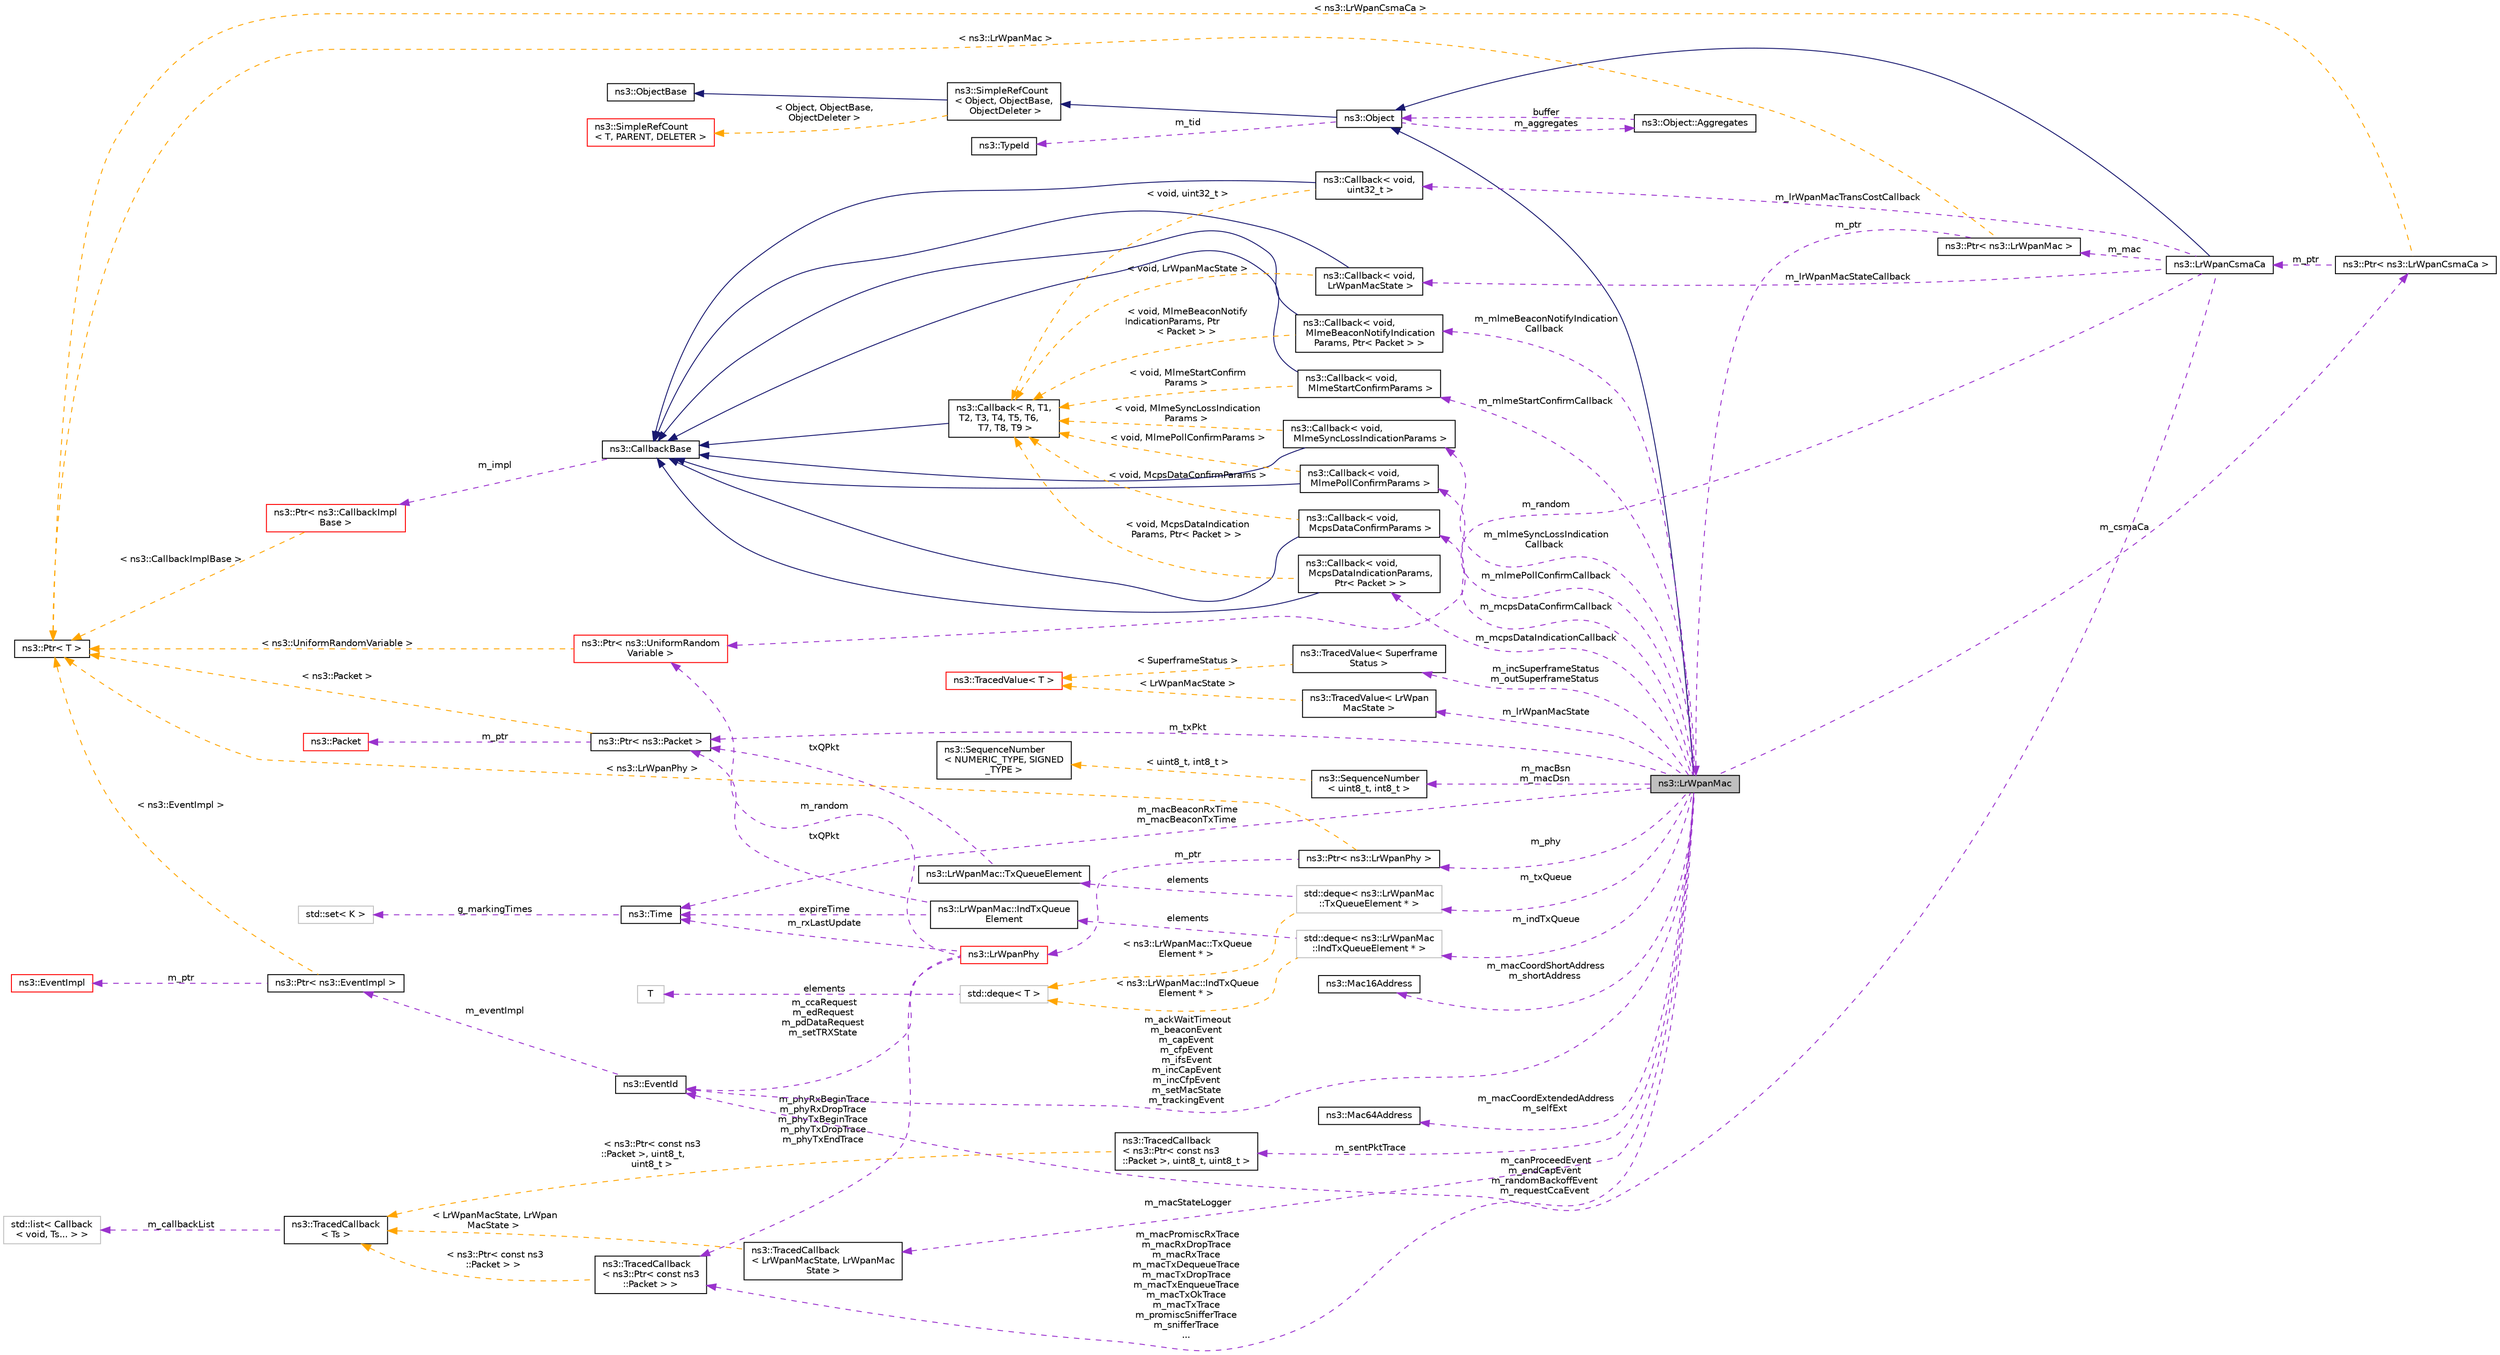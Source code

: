 digraph "ns3::LrWpanMac"
{
 // LATEX_PDF_SIZE
  edge [fontname="Helvetica",fontsize="10",labelfontname="Helvetica",labelfontsize="10"];
  node [fontname="Helvetica",fontsize="10",shape=record];
  rankdir="LR";
  Node1 [label="ns3::LrWpanMac",height=0.2,width=0.4,color="black", fillcolor="grey75", style="filled", fontcolor="black",tooltip="Class that implements the LR-WPAN MAC state machine."];
  Node2 -> Node1 [dir="back",color="midnightblue",fontsize="10",style="solid",fontname="Helvetica"];
  Node2 [label="ns3::Object",height=0.2,width=0.4,color="black", fillcolor="white", style="filled",URL="$classns3_1_1_object.html",tooltip="A base class which provides memory management and object aggregation."];
  Node3 -> Node2 [dir="back",color="midnightblue",fontsize="10",style="solid",fontname="Helvetica"];
  Node3 [label="ns3::SimpleRefCount\l\< Object, ObjectBase,\l ObjectDeleter \>",height=0.2,width=0.4,color="black", fillcolor="white", style="filled",URL="$classns3_1_1_simple_ref_count.html",tooltip=" "];
  Node4 -> Node3 [dir="back",color="midnightblue",fontsize="10",style="solid",fontname="Helvetica"];
  Node4 [label="ns3::ObjectBase",height=0.2,width=0.4,color="black", fillcolor="white", style="filled",URL="$classns3_1_1_object_base.html",tooltip="Anchor the ns-3 type and attribute system."];
  Node5 -> Node3 [dir="back",color="orange",fontsize="10",style="dashed",label=" \< Object, ObjectBase,\l ObjectDeleter \>" ,fontname="Helvetica"];
  Node5 [label="ns3::SimpleRefCount\l\< T, PARENT, DELETER \>",height=0.2,width=0.4,color="red", fillcolor="white", style="filled",URL="$classns3_1_1_simple_ref_count.html",tooltip="A template-based reference counting class."];
  Node7 -> Node2 [dir="back",color="darkorchid3",fontsize="10",style="dashed",label=" m_tid" ,fontname="Helvetica"];
  Node7 [label="ns3::TypeId",height=0.2,width=0.4,color="black", fillcolor="white", style="filled",URL="$classns3_1_1_type_id.html",tooltip="a unique identifier for an interface."];
  Node8 -> Node2 [dir="back",color="darkorchid3",fontsize="10",style="dashed",label=" m_aggregates" ,fontname="Helvetica"];
  Node8 [label="ns3::Object::Aggregates",height=0.2,width=0.4,color="black", fillcolor="white", style="filled",URL="$structns3_1_1_object_1_1_aggregates.html",tooltip="The list of Objects aggregated to this one."];
  Node2 -> Node8 [dir="back",color="darkorchid3",fontsize="10",style="dashed",label=" buffer" ,fontname="Helvetica"];
  Node9 -> Node1 [dir="back",color="darkorchid3",fontsize="10",style="dashed",label=" m_macPromiscRxTrace\nm_macRxDropTrace\nm_macRxTrace\nm_macTxDequeueTrace\nm_macTxDropTrace\nm_macTxEnqueueTrace\nm_macTxOkTrace\nm_macTxTrace\nm_promiscSnifferTrace\nm_snifferTrace\n..." ,fontname="Helvetica"];
  Node9 [label="ns3::TracedCallback\l\< ns3::Ptr\< const ns3\l::Packet \> \>",height=0.2,width=0.4,color="black", fillcolor="white", style="filled",URL="$classns3_1_1_traced_callback.html",tooltip=" "];
  Node10 -> Node9 [dir="back",color="orange",fontsize="10",style="dashed",label=" \< ns3::Ptr\< const ns3\l::Packet \> \>" ,fontname="Helvetica"];
  Node10 [label="ns3::TracedCallback\l\< Ts \>",height=0.2,width=0.4,color="black", fillcolor="white", style="filled",URL="$classns3_1_1_traced_callback.html",tooltip="Forward calls to a chain of Callback."];
  Node11 -> Node10 [dir="back",color="darkorchid3",fontsize="10",style="dashed",label=" m_callbackList" ,fontname="Helvetica"];
  Node11 [label="std::list\< Callback\l\< void, Ts... \> \>",height=0.2,width=0.4,color="grey75", fillcolor="white", style="filled",tooltip=" "];
  Node21 -> Node1 [dir="back",color="darkorchid3",fontsize="10",style="dashed",label=" m_indTxQueue" ,fontname="Helvetica"];
  Node21 [label="std::deque\< ns3::LrWpanMac\l::IndTxQueueElement * \>",height=0.2,width=0.4,color="grey75", fillcolor="white", style="filled",tooltip=" "];
  Node22 -> Node21 [dir="back",color="darkorchid3",fontsize="10",style="dashed",label=" elements" ,fontname="Helvetica"];
  Node22 [label="ns3::LrWpanMac::IndTxQueue\lElement",height=0.2,width=0.4,color="black", fillcolor="white", style="filled",URL="$structns3_1_1_lr_wpan_mac_1_1_ind_tx_queue_element.html",tooltip="Helper structure for managing indirect transmission queue elements."];
  Node23 -> Node22 [dir="back",color="darkorchid3",fontsize="10",style="dashed",label=" expireTime" ,fontname="Helvetica"];
  Node23 [label="ns3::Time",height=0.2,width=0.4,color="black", fillcolor="white", style="filled",URL="$classns3_1_1_time.html",tooltip="Simulation virtual time values and global simulation resolution."];
  Node24 -> Node23 [dir="back",color="darkorchid3",fontsize="10",style="dashed",label=" g_markingTimes" ,fontname="Helvetica"];
  Node24 [label="std::set\< K \>",height=0.2,width=0.4,color="grey75", fillcolor="white", style="filled",tooltip=" "];
  Node26 -> Node22 [dir="back",color="darkorchid3",fontsize="10",style="dashed",label=" txQPkt" ,fontname="Helvetica"];
  Node26 [label="ns3::Ptr\< ns3::Packet \>",height=0.2,width=0.4,color="black", fillcolor="white", style="filled",URL="$classns3_1_1_ptr.html",tooltip=" "];
  Node27 -> Node26 [dir="back",color="darkorchid3",fontsize="10",style="dashed",label=" m_ptr" ,fontname="Helvetica"];
  Node27 [label="ns3::Packet",height=0.2,width=0.4,color="red", fillcolor="white", style="filled",URL="$classns3_1_1_packet.html",tooltip="network packets"];
  Node17 -> Node26 [dir="back",color="orange",fontsize="10",style="dashed",label=" \< ns3::Packet \>" ,fontname="Helvetica"];
  Node17 [label="ns3::Ptr\< T \>",height=0.2,width=0.4,color="black", fillcolor="white", style="filled",URL="$classns3_1_1_ptr.html",tooltip="Smart pointer class similar to boost::intrusive_ptr."];
  Node44 -> Node21 [dir="back",color="orange",fontsize="10",style="dashed",label=" \< ns3::LrWpanMac::IndTxQueue\lElement * \>" ,fontname="Helvetica"];
  Node44 [label="std::deque\< T \>",height=0.2,width=0.4,color="grey75", fillcolor="white", style="filled",tooltip=" "];
  Node20 -> Node44 [dir="back",color="darkorchid3",fontsize="10",style="dashed",label=" elements" ,fontname="Helvetica"];
  Node20 [label="T",height=0.2,width=0.4,color="grey75", fillcolor="white", style="filled",tooltip=" "];
  Node45 -> Node1 [dir="back",color="darkorchid3",fontsize="10",style="dashed",label=" m_txQueue" ,fontname="Helvetica"];
  Node45 [label="std::deque\< ns3::LrWpanMac\l::TxQueueElement * \>",height=0.2,width=0.4,color="grey75", fillcolor="white", style="filled",tooltip=" "];
  Node46 -> Node45 [dir="back",color="darkorchid3",fontsize="10",style="dashed",label=" elements" ,fontname="Helvetica"];
  Node46 [label="ns3::LrWpanMac::TxQueueElement",height=0.2,width=0.4,color="black", fillcolor="white", style="filled",URL="$structns3_1_1_lr_wpan_mac_1_1_tx_queue_element.html",tooltip="Helper structure for managing transmission queue elements."];
  Node26 -> Node46 [dir="back",color="darkorchid3",fontsize="10",style="dashed",label=" txQPkt" ,fontname="Helvetica"];
  Node44 -> Node45 [dir="back",color="orange",fontsize="10",style="dashed",label=" \< ns3::LrWpanMac::TxQueue\lElement * \>" ,fontname="Helvetica"];
  Node47 -> Node1 [dir="back",color="darkorchid3",fontsize="10",style="dashed",label=" m_macStateLogger" ,fontname="Helvetica"];
  Node47 [label="ns3::TracedCallback\l\< LrWpanMacState, LrWpanMac\lState \>",height=0.2,width=0.4,color="black", fillcolor="white", style="filled",URL="$classns3_1_1_traced_callback.html",tooltip=" "];
  Node10 -> Node47 [dir="back",color="orange",fontsize="10",style="dashed",label=" \< LrWpanMacState, LrWpan\lMacState \>" ,fontname="Helvetica"];
  Node48 -> Node1 [dir="back",color="darkorchid3",fontsize="10",style="dashed",label=" m_macCoordExtendedAddress\nm_selfExt" ,fontname="Helvetica"];
  Node48 [label="ns3::Mac64Address",height=0.2,width=0.4,color="black", fillcolor="white", style="filled",URL="$classns3_1_1_mac64_address.html",tooltip="an EUI-64 address"];
  Node49 -> Node1 [dir="back",color="darkorchid3",fontsize="10",style="dashed",label=" m_ackWaitTimeout\nm_beaconEvent\nm_capEvent\nm_cfpEvent\nm_ifsEvent\nm_incCapEvent\nm_incCfpEvent\nm_setMacState\nm_trackingEvent" ,fontname="Helvetica"];
  Node49 [label="ns3::EventId",height=0.2,width=0.4,color="black", fillcolor="white", style="filled",URL="$classns3_1_1_event_id.html",tooltip="An identifier for simulation events."];
  Node50 -> Node49 [dir="back",color="darkorchid3",fontsize="10",style="dashed",label=" m_eventImpl" ,fontname="Helvetica"];
  Node50 [label="ns3::Ptr\< ns3::EventImpl \>",height=0.2,width=0.4,color="black", fillcolor="white", style="filled",URL="$classns3_1_1_ptr.html",tooltip=" "];
  Node51 -> Node50 [dir="back",color="darkorchid3",fontsize="10",style="dashed",label=" m_ptr" ,fontname="Helvetica"];
  Node51 [label="ns3::EventImpl",height=0.2,width=0.4,color="red", fillcolor="white", style="filled",URL="$classns3_1_1_event_impl.html",tooltip="A simulation event."];
  Node17 -> Node50 [dir="back",color="orange",fontsize="10",style="dashed",label=" \< ns3::EventImpl \>" ,fontname="Helvetica"];
  Node53 -> Node1 [dir="back",color="darkorchid3",fontsize="10",style="dashed",label=" m_mlmeStartConfirmCallback" ,fontname="Helvetica"];
  Node53 [label="ns3::Callback\< void,\l MlmeStartConfirmParams \>",height=0.2,width=0.4,color="black", fillcolor="white", style="filled",URL="$classns3_1_1_callback.html",tooltip=" "];
  Node13 -> Node53 [dir="back",color="midnightblue",fontsize="10",style="solid",fontname="Helvetica"];
  Node13 [label="ns3::CallbackBase",height=0.2,width=0.4,color="black", fillcolor="white", style="filled",URL="$classns3_1_1_callback_base.html",tooltip="Base class for Callback class."];
  Node14 -> Node13 [dir="back",color="darkorchid3",fontsize="10",style="dashed",label=" m_impl" ,fontname="Helvetica"];
  Node14 [label="ns3::Ptr\< ns3::CallbackImpl\lBase \>",height=0.2,width=0.4,color="red", fillcolor="white", style="filled",URL="$classns3_1_1_ptr.html",tooltip=" "];
  Node17 -> Node14 [dir="back",color="orange",fontsize="10",style="dashed",label=" \< ns3::CallbackImplBase \>" ,fontname="Helvetica"];
  Node18 -> Node53 [dir="back",color="orange",fontsize="10",style="dashed",label=" \< void, MlmeStartConfirm\lParams \>" ,fontname="Helvetica"];
  Node18 [label="ns3::Callback\< R, T1,\l T2, T3, T4, T5, T6,\l T7, T8, T9 \>",height=0.2,width=0.4,color="black", fillcolor="white", style="filled",URL="$classns3_1_1_callback.html",tooltip="Callback template class."];
  Node13 -> Node18 [dir="back",color="midnightblue",fontsize="10",style="solid",fontname="Helvetica"];
  Node54 -> Node1 [dir="back",color="darkorchid3",fontsize="10",style="dashed",label=" m_csmaCa" ,fontname="Helvetica"];
  Node54 [label="ns3::Ptr\< ns3::LrWpanCsmaCa \>",height=0.2,width=0.4,color="black", fillcolor="white", style="filled",URL="$classns3_1_1_ptr.html",tooltip=" "];
  Node55 -> Node54 [dir="back",color="darkorchid3",fontsize="10",style="dashed",label=" m_ptr" ,fontname="Helvetica"];
  Node55 [label="ns3::LrWpanCsmaCa",height=0.2,width=0.4,color="black", fillcolor="white", style="filled",URL="$classns3_1_1_lr_wpan_csma_ca.html",tooltip="This class is a helper for the LrWpanMac to manage the Csma/CA state machine according to IEEE 802...."];
  Node2 -> Node55 [dir="back",color="midnightblue",fontsize="10",style="solid",fontname="Helvetica"];
  Node56 -> Node55 [dir="back",color="darkorchid3",fontsize="10",style="dashed",label=" m_lrWpanMacTransCostCallback" ,fontname="Helvetica"];
  Node56 [label="ns3::Callback\< void,\l uint32_t \>",height=0.2,width=0.4,color="black", fillcolor="white", style="filled",URL="$classns3_1_1_callback.html",tooltip=" "];
  Node13 -> Node56 [dir="back",color="midnightblue",fontsize="10",style="solid",fontname="Helvetica"];
  Node18 -> Node56 [dir="back",color="orange",fontsize="10",style="dashed",label=" \< void, uint32_t \>" ,fontname="Helvetica"];
  Node49 -> Node55 [dir="back",color="darkorchid3",fontsize="10",style="dashed",label=" m_canProceedEvent\nm_endCapEvent\nm_randomBackoffEvent\nm_requestCcaEvent" ,fontname="Helvetica"];
  Node57 -> Node55 [dir="back",color="darkorchid3",fontsize="10",style="dashed",label=" m_random" ,fontname="Helvetica"];
  Node57 [label="ns3::Ptr\< ns3::UniformRandom\lVariable \>",height=0.2,width=0.4,color="red", fillcolor="white", style="filled",URL="$classns3_1_1_ptr.html",tooltip=" "];
  Node17 -> Node57 [dir="back",color="orange",fontsize="10",style="dashed",label=" \< ns3::UniformRandomVariable \>" ,fontname="Helvetica"];
  Node61 -> Node55 [dir="back",color="darkorchid3",fontsize="10",style="dashed",label=" m_mac" ,fontname="Helvetica"];
  Node61 [label="ns3::Ptr\< ns3::LrWpanMac \>",height=0.2,width=0.4,color="black", fillcolor="white", style="filled",URL="$classns3_1_1_ptr.html",tooltip=" "];
  Node1 -> Node61 [dir="back",color="darkorchid3",fontsize="10",style="dashed",label=" m_ptr" ,fontname="Helvetica"];
  Node17 -> Node61 [dir="back",color="orange",fontsize="10",style="dashed",label=" \< ns3::LrWpanMac \>" ,fontname="Helvetica"];
  Node62 -> Node55 [dir="back",color="darkorchid3",fontsize="10",style="dashed",label=" m_lrWpanMacStateCallback" ,fontname="Helvetica"];
  Node62 [label="ns3::Callback\< void,\l LrWpanMacState \>",height=0.2,width=0.4,color="black", fillcolor="white", style="filled",URL="$classns3_1_1_callback.html",tooltip=" "];
  Node13 -> Node62 [dir="back",color="midnightblue",fontsize="10",style="solid",fontname="Helvetica"];
  Node18 -> Node62 [dir="back",color="orange",fontsize="10",style="dashed",label=" \< void, LrWpanMacState \>" ,fontname="Helvetica"];
  Node17 -> Node54 [dir="back",color="orange",fontsize="10",style="dashed",label=" \< ns3::LrWpanCsmaCa \>" ,fontname="Helvetica"];
  Node23 -> Node1 [dir="back",color="darkorchid3",fontsize="10",style="dashed",label=" m_macBeaconRxTime\nm_macBeaconTxTime" ,fontname="Helvetica"];
  Node63 -> Node1 [dir="back",color="darkorchid3",fontsize="10",style="dashed",label=" m_sentPktTrace" ,fontname="Helvetica"];
  Node63 [label="ns3::TracedCallback\l\< ns3::Ptr\< const ns3\l::Packet \>, uint8_t, uint8_t \>",height=0.2,width=0.4,color="black", fillcolor="white", style="filled",URL="$classns3_1_1_traced_callback.html",tooltip=" "];
  Node10 -> Node63 [dir="back",color="orange",fontsize="10",style="dashed",label=" \< ns3::Ptr\< const ns3\l::Packet \>, uint8_t,\l uint8_t \>" ,fontname="Helvetica"];
  Node26 -> Node1 [dir="back",color="darkorchid3",fontsize="10",style="dashed",label=" m_txPkt" ,fontname="Helvetica"];
  Node64 -> Node1 [dir="back",color="darkorchid3",fontsize="10",style="dashed",label=" m_mcpsDataIndicationCallback" ,fontname="Helvetica"];
  Node64 [label="ns3::Callback\< void,\l McpsDataIndicationParams,\l Ptr\< Packet \> \>",height=0.2,width=0.4,color="black", fillcolor="white", style="filled",URL="$classns3_1_1_callback.html",tooltip=" "];
  Node13 -> Node64 [dir="back",color="midnightblue",fontsize="10",style="solid",fontname="Helvetica"];
  Node18 -> Node64 [dir="back",color="orange",fontsize="10",style="dashed",label=" \< void, McpsDataIndication\lParams, Ptr\< Packet \> \>" ,fontname="Helvetica"];
  Node65 -> Node1 [dir="back",color="darkorchid3",fontsize="10",style="dashed",label=" m_mlmeSyncLossIndication\lCallback" ,fontname="Helvetica"];
  Node65 [label="ns3::Callback\< void,\l MlmeSyncLossIndicationParams \>",height=0.2,width=0.4,color="black", fillcolor="white", style="filled",URL="$classns3_1_1_callback.html",tooltip=" "];
  Node13 -> Node65 [dir="back",color="midnightblue",fontsize="10",style="solid",fontname="Helvetica"];
  Node18 -> Node65 [dir="back",color="orange",fontsize="10",style="dashed",label=" \< void, MlmeSyncLossIndication\lParams \>" ,fontname="Helvetica"];
  Node66 -> Node1 [dir="back",color="darkorchid3",fontsize="10",style="dashed",label=" m_mcpsDataConfirmCallback" ,fontname="Helvetica"];
  Node66 [label="ns3::Callback\< void,\l McpsDataConfirmParams \>",height=0.2,width=0.4,color="black", fillcolor="white", style="filled",URL="$classns3_1_1_callback.html",tooltip=" "];
  Node13 -> Node66 [dir="back",color="midnightblue",fontsize="10",style="solid",fontname="Helvetica"];
  Node18 -> Node66 [dir="back",color="orange",fontsize="10",style="dashed",label=" \< void, McpsDataConfirmParams \>" ,fontname="Helvetica"];
  Node67 -> Node1 [dir="back",color="darkorchid3",fontsize="10",style="dashed",label=" m_incSuperframeStatus\nm_outSuperframeStatus" ,fontname="Helvetica"];
  Node67 [label="ns3::TracedValue\< Superframe\lStatus \>",height=0.2,width=0.4,color="black", fillcolor="white", style="filled",URL="$classns3_1_1_traced_value.html",tooltip=" "];
  Node68 -> Node67 [dir="back",color="orange",fontsize="10",style="dashed",label=" \< SuperframeStatus \>" ,fontname="Helvetica"];
  Node68 [label="ns3::TracedValue\< T \>",height=0.2,width=0.4,color="red", fillcolor="white", style="filled",URL="$classns3_1_1_traced_value.html",tooltip="Trace classes with value semantics."];
  Node70 -> Node1 [dir="back",color="darkorchid3",fontsize="10",style="dashed",label=" m_lrWpanMacState" ,fontname="Helvetica"];
  Node70 [label="ns3::TracedValue\< LrWpan\lMacState \>",height=0.2,width=0.4,color="black", fillcolor="white", style="filled",URL="$classns3_1_1_traced_value.html",tooltip=" "];
  Node68 -> Node70 [dir="back",color="orange",fontsize="10",style="dashed",label=" \< LrWpanMacState \>" ,fontname="Helvetica"];
  Node71 -> Node1 [dir="back",color="darkorchid3",fontsize="10",style="dashed",label=" m_phy" ,fontname="Helvetica"];
  Node71 [label="ns3::Ptr\< ns3::LrWpanPhy \>",height=0.2,width=0.4,color="black", fillcolor="white", style="filled",URL="$classns3_1_1_ptr.html",tooltip=" "];
  Node72 -> Node71 [dir="back",color="darkorchid3",fontsize="10",style="dashed",label=" m_ptr" ,fontname="Helvetica"];
  Node72 [label="ns3::LrWpanPhy",height=0.2,width=0.4,color="red", fillcolor="white", style="filled",URL="$classns3_1_1_lr_wpan_phy.html",tooltip="Make LrWpanPhy a SpectrumPhy so we can enable the eventual modeling of device interference."];
  Node9 -> Node72 [dir="back",color="darkorchid3",fontsize="10",style="dashed",label=" m_phyRxBeginTrace\nm_phyRxDropTrace\nm_phyTxBeginTrace\nm_phyTxDropTrace\nm_phyTxEndTrace" ,fontname="Helvetica"];
  Node49 -> Node72 [dir="back",color="darkorchid3",fontsize="10",style="dashed",label=" m_ccaRequest\nm_edRequest\nm_pdDataRequest\nm_setTRXState" ,fontname="Helvetica"];
  Node23 -> Node72 [dir="back",color="darkorchid3",fontsize="10",style="dashed",label=" m_rxLastUpdate" ,fontname="Helvetica"];
  Node57 -> Node72 [dir="back",color="darkorchid3",fontsize="10",style="dashed",label=" m_random" ,fontname="Helvetica"];
  Node17 -> Node71 [dir="back",color="orange",fontsize="10",style="dashed",label=" \< ns3::LrWpanPhy \>" ,fontname="Helvetica"];
  Node121 -> Node1 [dir="back",color="darkorchid3",fontsize="10",style="dashed",label=" m_macBsn\nm_macDsn" ,fontname="Helvetica"];
  Node121 [label="ns3::SequenceNumber\l\< uint8_t, int8_t \>",height=0.2,width=0.4,color="black", fillcolor="white", style="filled",URL="$classns3_1_1_sequence_number.html",tooltip=" "];
  Node122 -> Node121 [dir="back",color="orange",fontsize="10",style="dashed",label=" \< uint8_t, int8_t \>" ,fontname="Helvetica"];
  Node122 [label="ns3::SequenceNumber\l\< NUMERIC_TYPE, SIGNED\l_TYPE \>",height=0.2,width=0.4,color="black", fillcolor="white", style="filled",URL="$classns3_1_1_sequence_number.html",tooltip="Generic \"sequence number\" class."];
  Node123 -> Node1 [dir="back",color="darkorchid3",fontsize="10",style="dashed",label=" m_mlmePollConfirmCallback" ,fontname="Helvetica"];
  Node123 [label="ns3::Callback\< void,\l MlmePollConfirmParams \>",height=0.2,width=0.4,color="black", fillcolor="white", style="filled",URL="$classns3_1_1_callback.html",tooltip=" "];
  Node13 -> Node123 [dir="back",color="midnightblue",fontsize="10",style="solid",fontname="Helvetica"];
  Node18 -> Node123 [dir="back",color="orange",fontsize="10",style="dashed",label=" \< void, MlmePollConfirmParams \>" ,fontname="Helvetica"];
  Node124 -> Node1 [dir="back",color="darkorchid3",fontsize="10",style="dashed",label=" m_mlmeBeaconNotifyIndication\lCallback" ,fontname="Helvetica"];
  Node124 [label="ns3::Callback\< void,\l MlmeBeaconNotifyIndication\lParams, Ptr\< Packet \> \>",height=0.2,width=0.4,color="black", fillcolor="white", style="filled",URL="$classns3_1_1_callback.html",tooltip=" "];
  Node13 -> Node124 [dir="back",color="midnightblue",fontsize="10",style="solid",fontname="Helvetica"];
  Node18 -> Node124 [dir="back",color="orange",fontsize="10",style="dashed",label=" \< void, MlmeBeaconNotify\lIndicationParams, Ptr\l\< Packet \> \>" ,fontname="Helvetica"];
  Node125 -> Node1 [dir="back",color="darkorchid3",fontsize="10",style="dashed",label=" m_macCoordShortAddress\nm_shortAddress" ,fontname="Helvetica"];
  Node125 [label="ns3::Mac16Address",height=0.2,width=0.4,color="black", fillcolor="white", style="filled",URL="$classns3_1_1_mac16_address.html",tooltip="This class can contain 16 bit addresses."];
}
